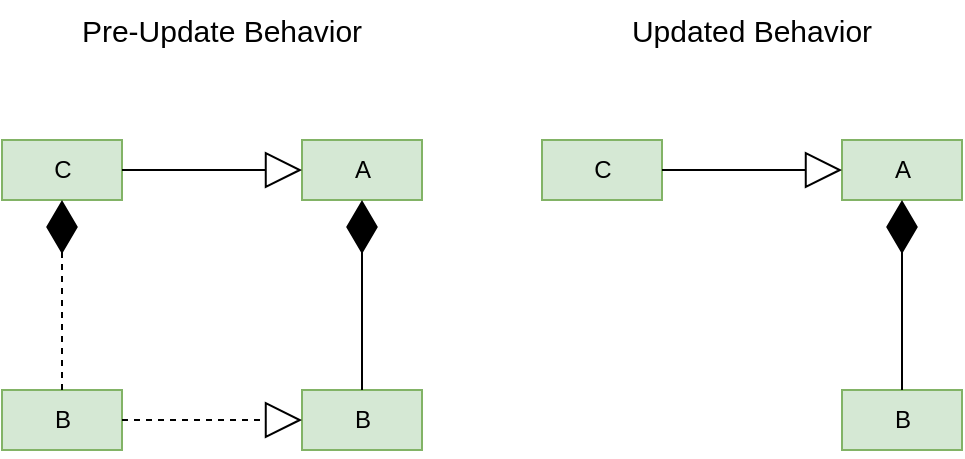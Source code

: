 <mxfile version="17.4.2" type="device"><diagram id="P3lENKhGziw_55pHfHMn" name="ページ1"><mxGraphModel dx="1103" dy="1013" grid="1" gridSize="10" guides="1" tooltips="1" connect="1" arrows="1" fold="1" page="1" pageScale="1" pageWidth="827" pageHeight="1169" math="0" shadow="0"><root><mxCell id="0"/><mxCell id="1" parent="0"/><mxCell id="YeJhHhYAFfYUzoJuqVxi-2" value="A" style="html=1;fillColor=#d5e8d4;strokeColor=#82b366;" vertex="1" parent="1"><mxGeometry x="280" y="250" width="60" height="30" as="geometry"/></mxCell><mxCell id="YeJhHhYAFfYUzoJuqVxi-3" value="B" style="html=1;fillColor=#d5e8d4;strokeColor=#82b366;" vertex="1" parent="1"><mxGeometry x="280" y="375" width="60" height="30" as="geometry"/></mxCell><mxCell id="YeJhHhYAFfYUzoJuqVxi-4" value="C" style="html=1;fillColor=#d5e8d4;strokeColor=#82b366;" vertex="1" parent="1"><mxGeometry x="130" y="250" width="60" height="30" as="geometry"/></mxCell><mxCell id="YeJhHhYAFfYUzoJuqVxi-6" value="B" style="html=1;fillColor=#d5e8d4;strokeColor=#82b366;" vertex="1" parent="1"><mxGeometry x="130" y="375" width="60" height="30" as="geometry"/></mxCell><mxCell id="YeJhHhYAFfYUzoJuqVxi-7" value="" style="endArrow=block;endSize=16;endFill=0;html=1;rounded=0;exitX=1;exitY=0.5;exitDx=0;exitDy=0;" edge="1" parent="1" source="YeJhHhYAFfYUzoJuqVxi-4" target="YeJhHhYAFfYUzoJuqVxi-2"><mxGeometry width="160" relative="1" as="geometry"><mxPoint x="210" y="185" as="sourcePoint"/><mxPoint x="370" y="185" as="targetPoint"/></mxGeometry></mxCell><mxCell id="YeJhHhYAFfYUzoJuqVxi-8" value="" style="endArrow=diamondThin;endFill=1;endSize=24;html=1;rounded=0;entryX=0.5;entryY=1;entryDx=0;entryDy=0;" edge="1" parent="1" source="YeJhHhYAFfYUzoJuqVxi-3" target="YeJhHhYAFfYUzoJuqVxi-2"><mxGeometry width="160" relative="1" as="geometry"><mxPoint x="190" y="185" as="sourcePoint"/><mxPoint x="350" y="185" as="targetPoint"/></mxGeometry></mxCell><mxCell id="YeJhHhYAFfYUzoJuqVxi-9" value="" style="endArrow=diamondThin;endFill=1;endSize=24;html=1;rounded=0;dashed=1;" edge="1" parent="1" source="YeJhHhYAFfYUzoJuqVxi-6" target="YeJhHhYAFfYUzoJuqVxi-4"><mxGeometry width="160" relative="1" as="geometry"><mxPoint x="365" y="385" as="sourcePoint"/><mxPoint x="160" y="295" as="targetPoint"/></mxGeometry></mxCell><mxCell id="YeJhHhYAFfYUzoJuqVxi-11" value="" style="endArrow=block;endSize=16;endFill=0;html=1;rounded=0;exitX=1;exitY=0.5;exitDx=0;exitDy=0;entryX=0;entryY=0.5;entryDx=0;entryDy=0;dashed=1;" edge="1" parent="1" source="YeJhHhYAFfYUzoJuqVxi-6" target="YeJhHhYAFfYUzoJuqVxi-3"><mxGeometry width="160" relative="1" as="geometry"><mxPoint x="230" y="285" as="sourcePoint"/><mxPoint x="310" y="285" as="targetPoint"/></mxGeometry></mxCell><mxCell id="YeJhHhYAFfYUzoJuqVxi-13" value="A" style="html=1;fillColor=#d5e8d4;strokeColor=#82b366;" vertex="1" parent="1"><mxGeometry x="550" y="250" width="60" height="30" as="geometry"/></mxCell><mxCell id="YeJhHhYAFfYUzoJuqVxi-14" value="B" style="html=1;fillColor=#d5e8d4;strokeColor=#82b366;" vertex="1" parent="1"><mxGeometry x="550" y="375" width="60" height="30" as="geometry"/></mxCell><mxCell id="YeJhHhYAFfYUzoJuqVxi-15" value="C" style="html=1;fillColor=#d5e8d4;strokeColor=#82b366;" vertex="1" parent="1"><mxGeometry x="400" y="250" width="60" height="30" as="geometry"/></mxCell><mxCell id="YeJhHhYAFfYUzoJuqVxi-17" value="" style="endArrow=block;endSize=16;endFill=0;html=1;rounded=0;exitX=1;exitY=0.5;exitDx=0;exitDy=0;" edge="1" parent="1" source="YeJhHhYAFfYUzoJuqVxi-15" target="YeJhHhYAFfYUzoJuqVxi-13"><mxGeometry width="160" relative="1" as="geometry"><mxPoint x="480" y="185" as="sourcePoint"/><mxPoint x="640" y="185" as="targetPoint"/></mxGeometry></mxCell><mxCell id="YeJhHhYAFfYUzoJuqVxi-18" value="" style="endArrow=diamondThin;endFill=1;endSize=24;html=1;rounded=0;entryX=0.5;entryY=1;entryDx=0;entryDy=0;" edge="1" parent="1" source="YeJhHhYAFfYUzoJuqVxi-14" target="YeJhHhYAFfYUzoJuqVxi-13"><mxGeometry width="160" relative="1" as="geometry"><mxPoint x="460" y="185" as="sourcePoint"/><mxPoint x="620" y="185" as="targetPoint"/></mxGeometry></mxCell><mxCell id="YeJhHhYAFfYUzoJuqVxi-21" value="Pre-Update Behavior" style="text;html=1;strokeColor=none;fillColor=none;align=center;verticalAlign=middle;whiteSpace=wrap;rounded=0;fontSize=15;" vertex="1" parent="1"><mxGeometry x="160" y="180" width="160" height="30" as="geometry"/></mxCell><mxCell id="YeJhHhYAFfYUzoJuqVxi-22" value="Updated Behavior" style="text;html=1;strokeColor=none;fillColor=none;align=center;verticalAlign=middle;whiteSpace=wrap;rounded=0;fontSize=15;" vertex="1" parent="1"><mxGeometry x="440" y="180" width="130" height="30" as="geometry"/></mxCell></root></mxGraphModel></diagram></mxfile>